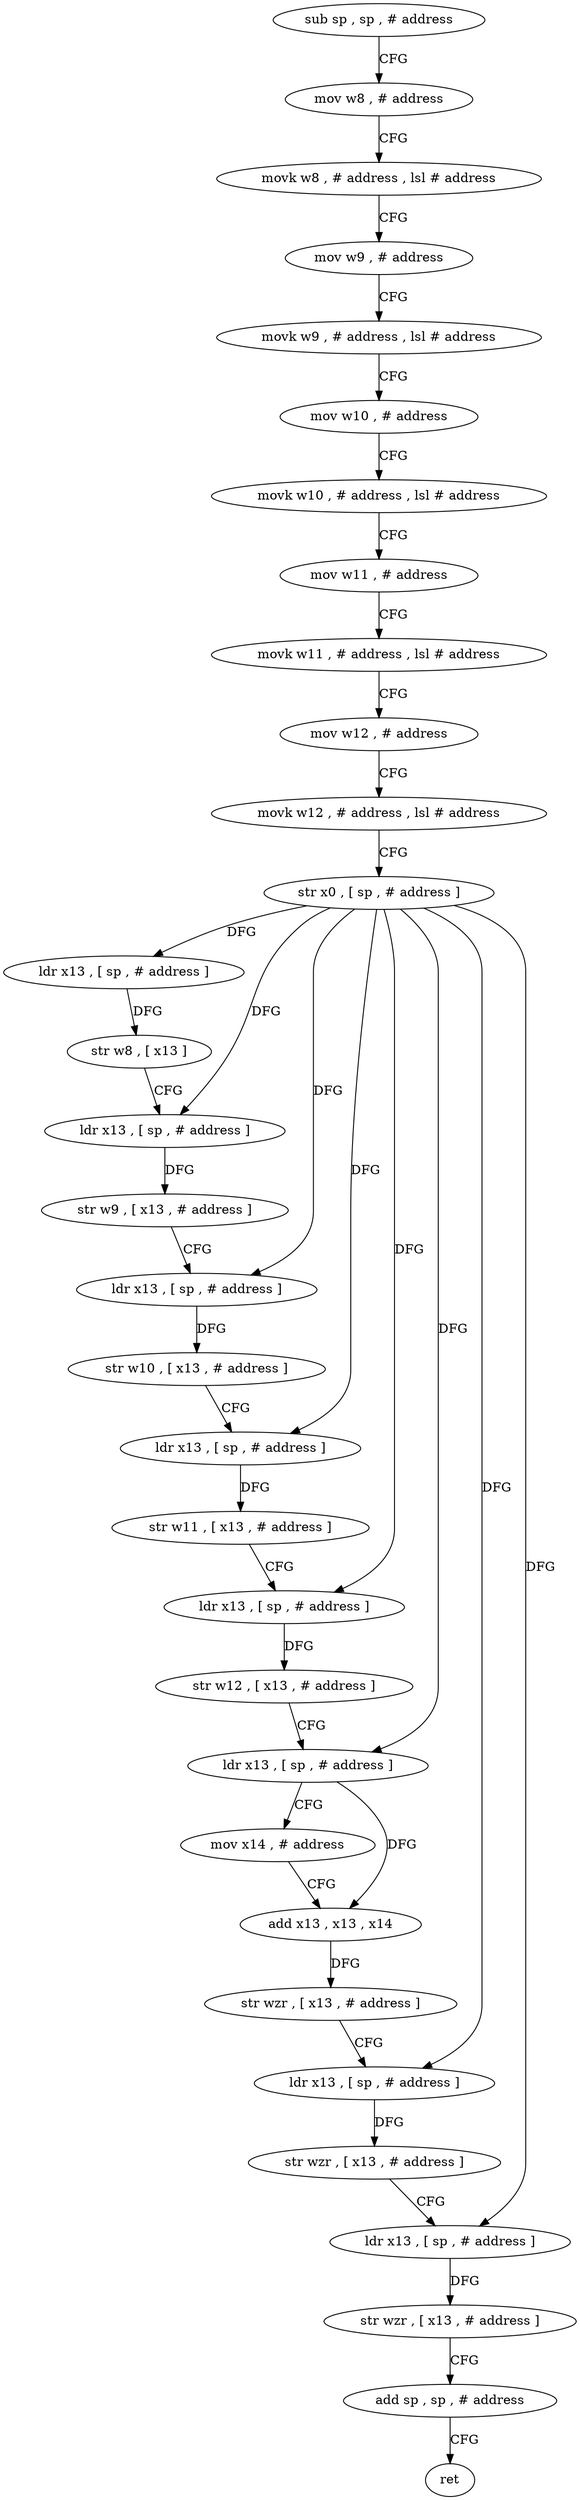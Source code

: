 digraph "func" {
"4254256" [label = "sub sp , sp , # address" ]
"4254260" [label = "mov w8 , # address" ]
"4254264" [label = "movk w8 , # address , lsl # address" ]
"4254268" [label = "mov w9 , # address" ]
"4254272" [label = "movk w9 , # address , lsl # address" ]
"4254276" [label = "mov w10 , # address" ]
"4254280" [label = "movk w10 , # address , lsl # address" ]
"4254284" [label = "mov w11 , # address" ]
"4254288" [label = "movk w11 , # address , lsl # address" ]
"4254292" [label = "mov w12 , # address" ]
"4254296" [label = "movk w12 , # address , lsl # address" ]
"4254300" [label = "str x0 , [ sp , # address ]" ]
"4254304" [label = "ldr x13 , [ sp , # address ]" ]
"4254308" [label = "str w8 , [ x13 ]" ]
"4254312" [label = "ldr x13 , [ sp , # address ]" ]
"4254316" [label = "str w9 , [ x13 , # address ]" ]
"4254320" [label = "ldr x13 , [ sp , # address ]" ]
"4254324" [label = "str w10 , [ x13 , # address ]" ]
"4254328" [label = "ldr x13 , [ sp , # address ]" ]
"4254332" [label = "str w11 , [ x13 , # address ]" ]
"4254336" [label = "ldr x13 , [ sp , # address ]" ]
"4254340" [label = "str w12 , [ x13 , # address ]" ]
"4254344" [label = "ldr x13 , [ sp , # address ]" ]
"4254348" [label = "mov x14 , # address" ]
"4254352" [label = "add x13 , x13 , x14" ]
"4254356" [label = "str wzr , [ x13 , # address ]" ]
"4254360" [label = "ldr x13 , [ sp , # address ]" ]
"4254364" [label = "str wzr , [ x13 , # address ]" ]
"4254368" [label = "ldr x13 , [ sp , # address ]" ]
"4254372" [label = "str wzr , [ x13 , # address ]" ]
"4254376" [label = "add sp , sp , # address" ]
"4254380" [label = "ret" ]
"4254256" -> "4254260" [ label = "CFG" ]
"4254260" -> "4254264" [ label = "CFG" ]
"4254264" -> "4254268" [ label = "CFG" ]
"4254268" -> "4254272" [ label = "CFG" ]
"4254272" -> "4254276" [ label = "CFG" ]
"4254276" -> "4254280" [ label = "CFG" ]
"4254280" -> "4254284" [ label = "CFG" ]
"4254284" -> "4254288" [ label = "CFG" ]
"4254288" -> "4254292" [ label = "CFG" ]
"4254292" -> "4254296" [ label = "CFG" ]
"4254296" -> "4254300" [ label = "CFG" ]
"4254300" -> "4254304" [ label = "DFG" ]
"4254300" -> "4254312" [ label = "DFG" ]
"4254300" -> "4254320" [ label = "DFG" ]
"4254300" -> "4254328" [ label = "DFG" ]
"4254300" -> "4254336" [ label = "DFG" ]
"4254300" -> "4254344" [ label = "DFG" ]
"4254300" -> "4254360" [ label = "DFG" ]
"4254300" -> "4254368" [ label = "DFG" ]
"4254304" -> "4254308" [ label = "DFG" ]
"4254308" -> "4254312" [ label = "CFG" ]
"4254312" -> "4254316" [ label = "DFG" ]
"4254316" -> "4254320" [ label = "CFG" ]
"4254320" -> "4254324" [ label = "DFG" ]
"4254324" -> "4254328" [ label = "CFG" ]
"4254328" -> "4254332" [ label = "DFG" ]
"4254332" -> "4254336" [ label = "CFG" ]
"4254336" -> "4254340" [ label = "DFG" ]
"4254340" -> "4254344" [ label = "CFG" ]
"4254344" -> "4254348" [ label = "CFG" ]
"4254344" -> "4254352" [ label = "DFG" ]
"4254348" -> "4254352" [ label = "CFG" ]
"4254352" -> "4254356" [ label = "DFG" ]
"4254356" -> "4254360" [ label = "CFG" ]
"4254360" -> "4254364" [ label = "DFG" ]
"4254364" -> "4254368" [ label = "CFG" ]
"4254368" -> "4254372" [ label = "DFG" ]
"4254372" -> "4254376" [ label = "CFG" ]
"4254376" -> "4254380" [ label = "CFG" ]
}
